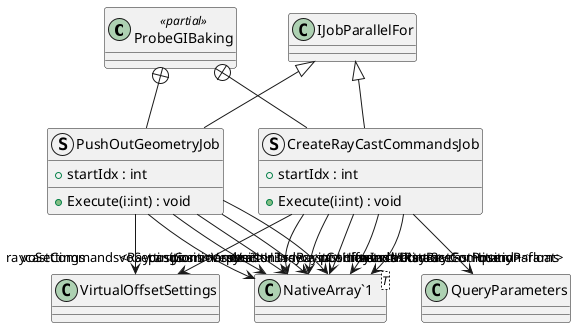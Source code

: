 @startuml
class ProbeGIBaking <<partial>> {
}
struct CreateRayCastCommandsJob {
    + startIdx : int
    + Execute(i:int) : void
}
struct PushOutGeometryJob {
    + startIdx : int
    + Execute(i:int) : void
}
class "NativeArray`1"<T> {
}
ProbeGIBaking +-- CreateRayCastCommandsJob
IJobParallelFor <|-- CreateRayCastCommandsJob
CreateRayCastCommandsJob --> "voSettings" VirtualOffsetSettings
CreateRayCastCommandsJob --> "positions<Vector3>" "NativeArray`1"
CreateRayCastCommandsJob --> "positionIndex<int>" "NativeArray`1"
CreateRayCastCommandsJob --> "searchDistanceForPosition<float>" "NativeArray`1"
CreateRayCastCommandsJob --> "raycastCommands<RaycastCommand>" "NativeArray`1"
CreateRayCastCommandsJob --> "raycastHits<RaycastHit>" "NativeArray`1"
CreateRayCastCommandsJob --> "queryParams" QueryParameters
ProbeGIBaking +-- PushOutGeometryJob
IJobParallelFor <|-- PushOutGeometryJob
PushOutGeometryJob --> "voSettings" VirtualOffsetSettings
PushOutGeometryJob --> "positionIndex<int>" "NativeArray`1"
PushOutGeometryJob --> "raycastCommands<RaycastCommand>" "NativeArray`1"
PushOutGeometryJob --> "raycastHits<RaycastHit>" "NativeArray`1"
PushOutGeometryJob --> "positions<Vector3>" "NativeArray`1"
PushOutGeometryJob --> "offsets<Vector3>" "NativeArray`1"
@enduml
